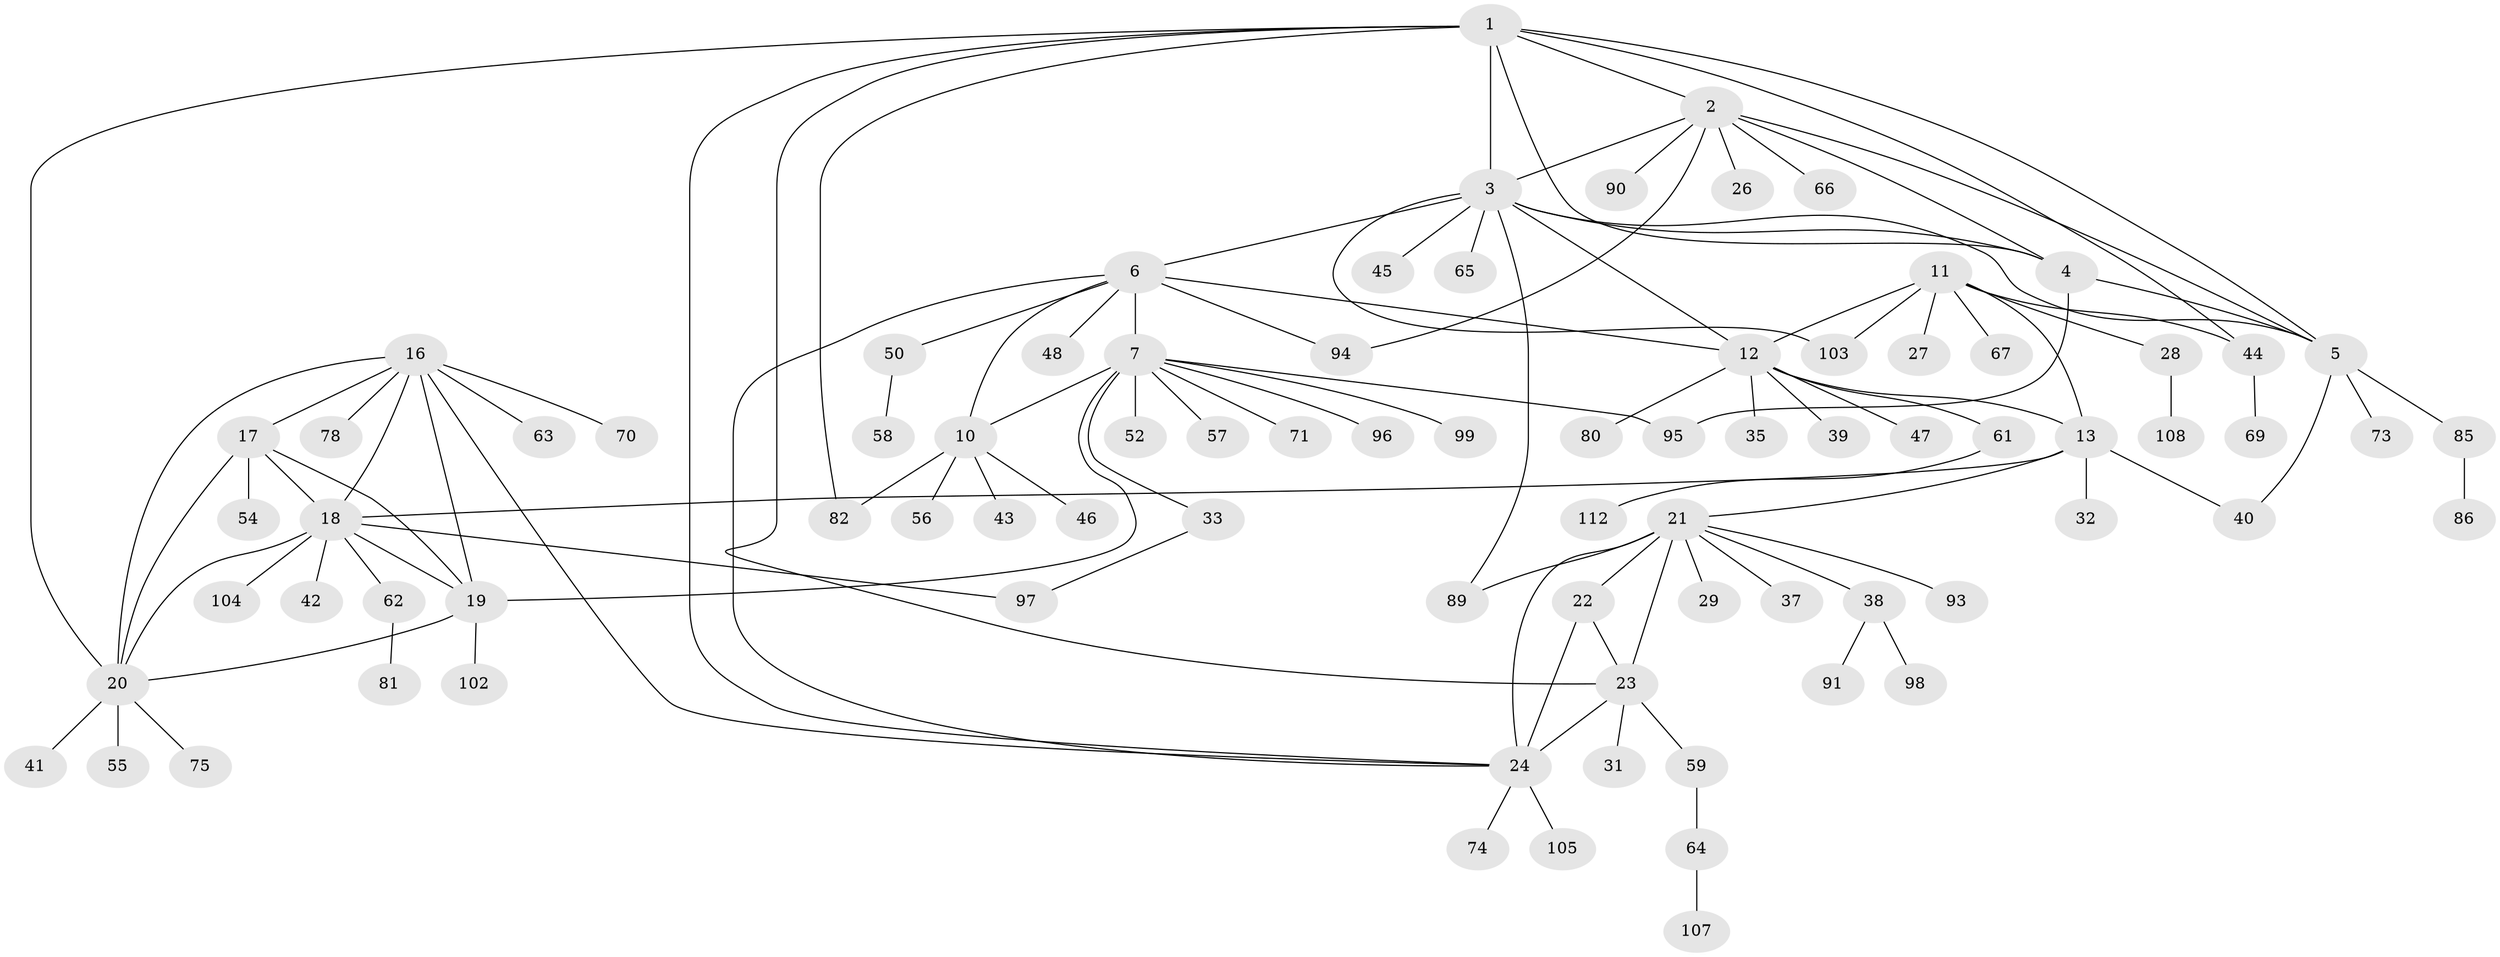 // Generated by graph-tools (version 1.1) at 2025/52/02/27/25 19:52:22]
// undirected, 84 vertices, 115 edges
graph export_dot {
graph [start="1"]
  node [color=gray90,style=filled];
  1 [super="+34"];
  2 [super="+84"];
  3 [super="+101"];
  4 [super="+111"];
  5 [super="+72"];
  6 [super="+8"];
  7 [super="+9"];
  10 [super="+49"];
  11 [super="+92"];
  12 [super="+14"];
  13 [super="+15"];
  16 [super="+79"];
  17 [super="+109"];
  18 [super="+60"];
  19 [super="+30"];
  20 [super="+36"];
  21 [super="+25"];
  22 [super="+68"];
  23 [super="+77"];
  24 [super="+110"];
  26;
  27;
  28;
  29;
  31;
  32 [super="+88"];
  33 [super="+76"];
  35;
  37;
  38;
  39;
  40 [super="+100"];
  41;
  42;
  43;
  44 [super="+51"];
  45;
  46 [super="+53"];
  47;
  48;
  50;
  52;
  54;
  55;
  56;
  57;
  58;
  59;
  61 [super="+87"];
  62;
  63;
  64;
  65;
  66;
  67;
  69;
  70;
  71;
  73;
  74;
  75;
  78;
  80 [super="+83"];
  81;
  82;
  85;
  86;
  89;
  90;
  91;
  93;
  94 [super="+106"];
  95;
  96;
  97;
  98;
  99;
  102;
  103;
  104;
  105;
  107;
  108;
  112;
  1 -- 2;
  1 -- 3;
  1 -- 4;
  1 -- 5;
  1 -- 20;
  1 -- 23;
  1 -- 82;
  1 -- 44;
  1 -- 24;
  2 -- 3;
  2 -- 4;
  2 -- 5;
  2 -- 26;
  2 -- 66;
  2 -- 90;
  2 -- 94;
  3 -- 4;
  3 -- 5;
  3 -- 12;
  3 -- 45;
  3 -- 65;
  3 -- 103;
  3 -- 6;
  3 -- 89;
  4 -- 5;
  4 -- 95;
  5 -- 40;
  5 -- 73;
  5 -- 85;
  6 -- 7 [weight=4];
  6 -- 10 [weight=2];
  6 -- 24;
  6 -- 48;
  6 -- 50;
  6 -- 94;
  6 -- 12;
  7 -- 10 [weight=2];
  7 -- 19;
  7 -- 57;
  7 -- 95;
  7 -- 96;
  7 -- 33;
  7 -- 99;
  7 -- 71;
  7 -- 52;
  10 -- 43;
  10 -- 46;
  10 -- 56;
  10 -- 82;
  11 -- 12 [weight=2];
  11 -- 13 [weight=2];
  11 -- 27;
  11 -- 28;
  11 -- 44;
  11 -- 67;
  11 -- 103;
  12 -- 13 [weight=4];
  12 -- 35;
  12 -- 47;
  12 -- 80;
  12 -- 61;
  12 -- 39;
  13 -- 21;
  13 -- 32;
  13 -- 40;
  13 -- 18;
  16 -- 17;
  16 -- 18;
  16 -- 19;
  16 -- 20;
  16 -- 24;
  16 -- 63;
  16 -- 70;
  16 -- 78;
  17 -- 18;
  17 -- 19;
  17 -- 20;
  17 -- 54;
  18 -- 19;
  18 -- 20;
  18 -- 42;
  18 -- 62;
  18 -- 97;
  18 -- 104;
  19 -- 20;
  19 -- 102;
  20 -- 55;
  20 -- 75;
  20 -- 41;
  21 -- 22 [weight=2];
  21 -- 23 [weight=2];
  21 -- 24 [weight=2];
  21 -- 29;
  21 -- 38;
  21 -- 89;
  21 -- 93;
  21 -- 37;
  22 -- 23;
  22 -- 24;
  23 -- 24;
  23 -- 31;
  23 -- 59;
  24 -- 74;
  24 -- 105;
  28 -- 108;
  33 -- 97;
  38 -- 91;
  38 -- 98;
  44 -- 69;
  50 -- 58;
  59 -- 64;
  61 -- 112;
  62 -- 81;
  64 -- 107;
  85 -- 86;
}
